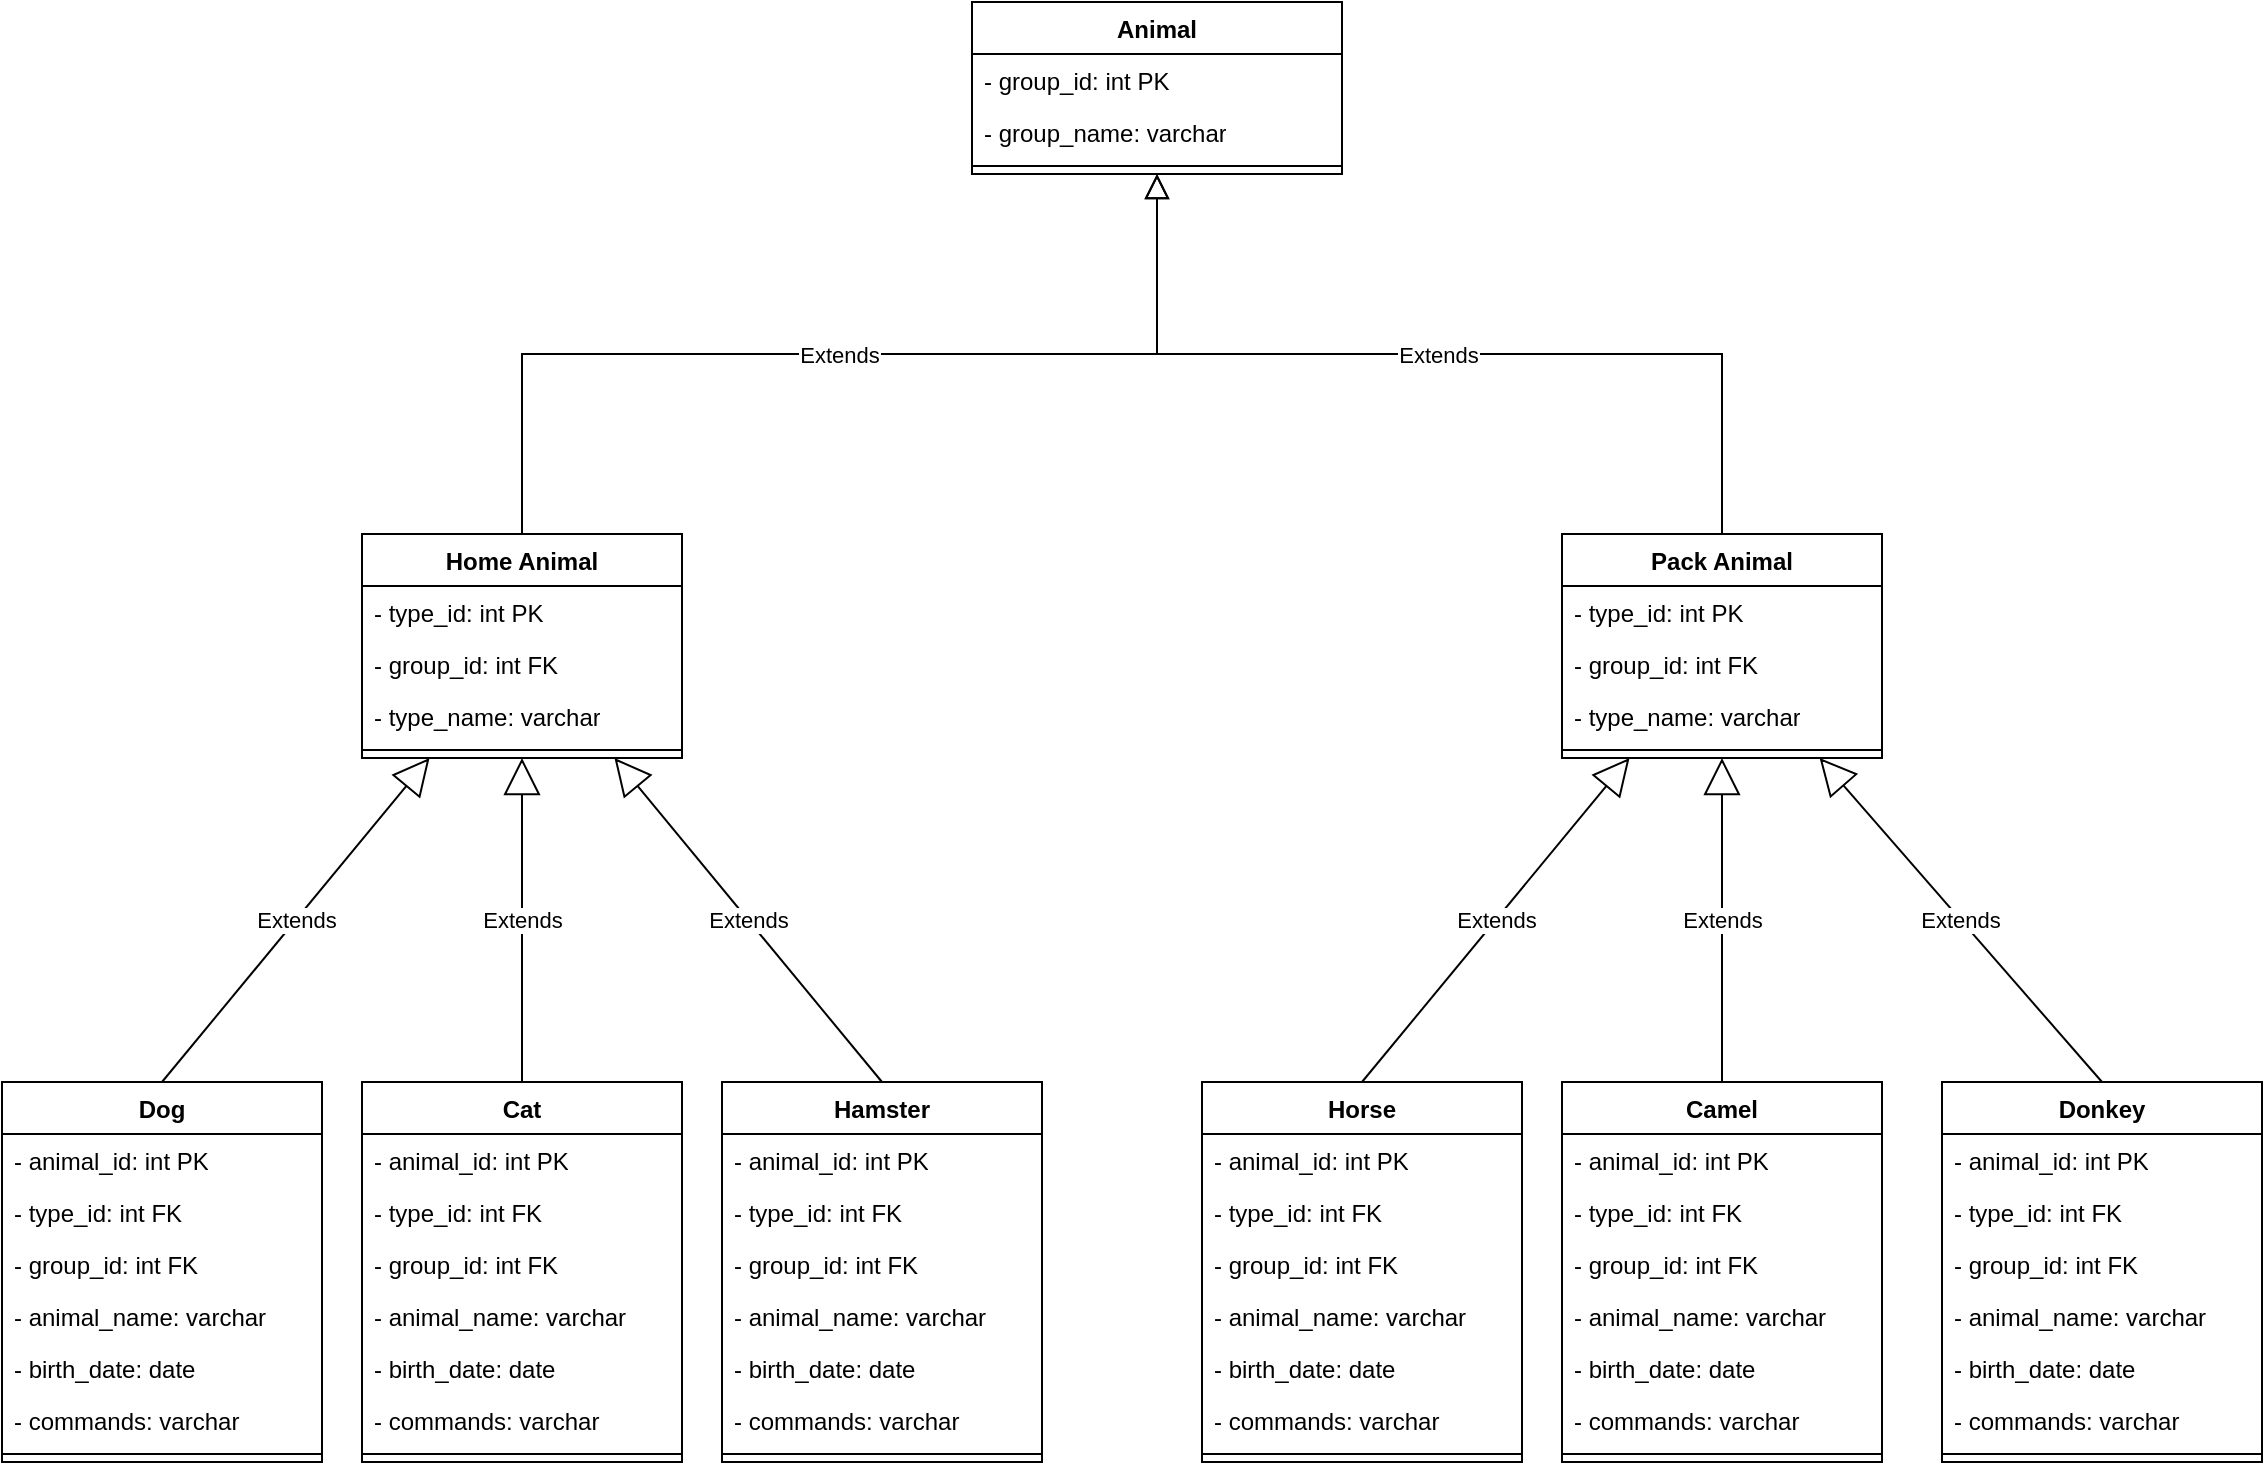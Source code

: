 <mxfile version="24.2.7" type="device">
  <diagram id="C5RBs43oDa-KdzZeNtuy" name="Page-1">
    <mxGraphModel dx="1311" dy="666" grid="1" gridSize="10" guides="1" tooltips="1" connect="1" arrows="1" fold="1" page="1" pageScale="1" pageWidth="1169" pageHeight="827" math="0" shadow="0">
      <root>
        <mxCell id="WIyWlLk6GJQsqaUBKTNV-0" />
        <mxCell id="WIyWlLk6GJQsqaUBKTNV-1" parent="WIyWlLk6GJQsqaUBKTNV-0" />
        <mxCell id="zkfFHV4jXpPFQw0GAbJ--12" value="Extends" style="endArrow=block;endSize=10;endFill=0;shadow=0;strokeWidth=1;rounded=0;curved=0;edgeStyle=elbowEdgeStyle;elbow=vertical;exitX=0.5;exitY=0;exitDx=0;exitDy=0;" parent="WIyWlLk6GJQsqaUBKTNV-1" source="efwvmlFI9Zh6J3mrvMHq-28" target="efwvmlFI9Zh6J3mrvMHq-23" edge="1">
          <mxGeometry width="160" relative="1" as="geometry">
            <mxPoint x="230" y="277" as="sourcePoint" />
            <mxPoint x="410" y="165" as="targetPoint" />
          </mxGeometry>
        </mxCell>
        <mxCell id="zkfFHV4jXpPFQw0GAbJ--16" value="Extends" style="endArrow=block;endSize=10;endFill=0;shadow=0;strokeWidth=1;rounded=0;curved=0;edgeStyle=elbowEdgeStyle;elbow=vertical;exitX=0.5;exitY=0;exitDx=0;exitDy=0;" parent="WIyWlLk6GJQsqaUBKTNV-1" source="efwvmlFI9Zh6J3mrvMHq-32" target="efwvmlFI9Zh6J3mrvMHq-23" edge="1">
          <mxGeometry width="160" relative="1" as="geometry">
            <mxPoint x="590" y="277" as="sourcePoint" />
            <mxPoint x="410" y="165" as="targetPoint" />
          </mxGeometry>
        </mxCell>
        <mxCell id="efwvmlFI9Zh6J3mrvMHq-17" value="Extends" style="endArrow=block;endSize=16;endFill=0;html=1;rounded=0;exitX=0.5;exitY=0;exitDx=0;exitDy=0;" parent="WIyWlLk6GJQsqaUBKTNV-1" source="mZx6ZZILbVtilGxUfGwO-8" target="efwvmlFI9Zh6J3mrvMHq-28" edge="1">
          <mxGeometry width="160" relative="1" as="geometry">
            <mxPoint x="95" y="570" as="sourcePoint" />
            <mxPoint x="210" y="400" as="targetPoint" />
          </mxGeometry>
        </mxCell>
        <mxCell id="efwvmlFI9Zh6J3mrvMHq-18" value="Extends" style="endArrow=block;endSize=16;endFill=0;html=1;rounded=0;exitX=0.5;exitY=0;exitDx=0;exitDy=0;" parent="WIyWlLk6GJQsqaUBKTNV-1" source="DU9tRd8xR8YtdWlbHEAD-2" target="efwvmlFI9Zh6J3mrvMHq-28" edge="1">
          <mxGeometry width="160" relative="1" as="geometry">
            <mxPoint x="270" y="570" as="sourcePoint" />
            <mxPoint x="302" y="411" as="targetPoint" />
          </mxGeometry>
        </mxCell>
        <mxCell id="efwvmlFI9Zh6J3mrvMHq-19" value="Extends" style="endArrow=block;endSize=16;endFill=0;html=1;rounded=0;exitX=0.5;exitY=0;exitDx=0;exitDy=0;" parent="WIyWlLk6GJQsqaUBKTNV-1" source="mZx6ZZILbVtilGxUfGwO-37" target="efwvmlFI9Zh6J3mrvMHq-28" edge="1">
          <mxGeometry width="160" relative="1" as="geometry">
            <mxPoint x="470" y="570" as="sourcePoint" />
            <mxPoint x="382" y="417" as="targetPoint" />
          </mxGeometry>
        </mxCell>
        <mxCell id="efwvmlFI9Zh6J3mrvMHq-20" value="Extends" style="endArrow=block;endSize=16;endFill=0;html=1;rounded=0;exitX=0.5;exitY=0;exitDx=0;exitDy=0;" parent="WIyWlLk6GJQsqaUBKTNV-1" source="mZx6ZZILbVtilGxUfGwO-45" target="efwvmlFI9Zh6J3mrvMHq-32" edge="1">
          <mxGeometry width="160" relative="1" as="geometry">
            <mxPoint x="690" y="570" as="sourcePoint" />
            <mxPoint x="572" y="417" as="targetPoint" />
          </mxGeometry>
        </mxCell>
        <mxCell id="efwvmlFI9Zh6J3mrvMHq-21" value="Extends" style="endArrow=block;endSize=16;endFill=0;html=1;rounded=0;" parent="WIyWlLk6GJQsqaUBKTNV-1" source="mZx6ZZILbVtilGxUfGwO-53" target="efwvmlFI9Zh6J3mrvMHq-32" edge="1">
          <mxGeometry width="160" relative="1" as="geometry">
            <mxPoint x="880" y="570" as="sourcePoint" />
            <mxPoint x="690" y="417" as="targetPoint" />
          </mxGeometry>
        </mxCell>
        <mxCell id="efwvmlFI9Zh6J3mrvMHq-22" value="Extends" style="endArrow=block;endSize=16;endFill=0;html=1;rounded=0;exitX=0.5;exitY=0;exitDx=0;exitDy=0;" parent="WIyWlLk6GJQsqaUBKTNV-1" source="mZx6ZZILbVtilGxUfGwO-61" target="efwvmlFI9Zh6J3mrvMHq-32" edge="1">
          <mxGeometry width="160" relative="1" as="geometry">
            <mxPoint x="1070" y="570" as="sourcePoint" />
            <mxPoint x="920" y="410" as="targetPoint" />
          </mxGeometry>
        </mxCell>
        <mxCell id="efwvmlFI9Zh6J3mrvMHq-23" value="Animal" style="swimlane;fontStyle=1;align=center;verticalAlign=top;childLayout=stackLayout;horizontal=1;startSize=26;horizontalStack=0;resizeParent=1;resizeParentMax=0;resizeLast=0;collapsible=1;marginBottom=0;whiteSpace=wrap;html=1;" parent="WIyWlLk6GJQsqaUBKTNV-1" vertex="1">
          <mxGeometry x="505" y="30" width="185" height="86" as="geometry" />
        </mxCell>
        <mxCell id="mZx6ZZILbVtilGxUfGwO-1" value="- group_id: int PK" style="text;strokeColor=none;fillColor=none;align=left;verticalAlign=top;spacingLeft=4;spacingRight=4;overflow=hidden;rotatable=0;points=[[0,0.5],[1,0.5]];portConstraint=eastwest;whiteSpace=wrap;html=1;" vertex="1" parent="efwvmlFI9Zh6J3mrvMHq-23">
          <mxGeometry y="26" width="185" height="26" as="geometry" />
        </mxCell>
        <mxCell id="mZx6ZZILbVtilGxUfGwO-2" value="- group_name: varchar" style="text;strokeColor=none;fillColor=none;align=left;verticalAlign=top;spacingLeft=4;spacingRight=4;overflow=hidden;rotatable=0;points=[[0,0.5],[1,0.5]];portConstraint=eastwest;whiteSpace=wrap;html=1;" vertex="1" parent="efwvmlFI9Zh6J3mrvMHq-23">
          <mxGeometry y="52" width="185" height="26" as="geometry" />
        </mxCell>
        <mxCell id="efwvmlFI9Zh6J3mrvMHq-25" value="" style="line;strokeWidth=1;fillColor=none;align=left;verticalAlign=middle;spacingTop=-1;spacingLeft=3;spacingRight=3;rotatable=0;labelPosition=right;points=[];portConstraint=eastwest;strokeColor=inherit;" parent="efwvmlFI9Zh6J3mrvMHq-23" vertex="1">
          <mxGeometry y="78" width="185" height="8" as="geometry" />
        </mxCell>
        <mxCell id="efwvmlFI9Zh6J3mrvMHq-28" value="Home Animal" style="swimlane;fontStyle=1;align=center;verticalAlign=top;childLayout=stackLayout;horizontal=1;startSize=26;horizontalStack=0;resizeParent=1;resizeParentMax=0;resizeLast=0;collapsible=1;marginBottom=0;whiteSpace=wrap;html=1;" parent="WIyWlLk6GJQsqaUBKTNV-1" vertex="1">
          <mxGeometry x="200" y="296" width="160" height="112" as="geometry" />
        </mxCell>
        <mxCell id="mZx6ZZILbVtilGxUfGwO-12" value="- type_id: int PK" style="text;strokeColor=none;fillColor=none;align=left;verticalAlign=top;spacingLeft=4;spacingRight=4;overflow=hidden;rotatable=0;points=[[0,0.5],[1,0.5]];portConstraint=eastwest;whiteSpace=wrap;html=1;" vertex="1" parent="efwvmlFI9Zh6J3mrvMHq-28">
          <mxGeometry y="26" width="160" height="26" as="geometry" />
        </mxCell>
        <mxCell id="mZx6ZZILbVtilGxUfGwO-11" value="- group_id: int FK" style="text;strokeColor=none;fillColor=none;align=left;verticalAlign=top;spacingLeft=4;spacingRight=4;overflow=hidden;rotatable=0;points=[[0,0.5],[1,0.5]];portConstraint=eastwest;whiteSpace=wrap;html=1;" vertex="1" parent="efwvmlFI9Zh6J3mrvMHq-28">
          <mxGeometry y="52" width="160" height="26" as="geometry" />
        </mxCell>
        <mxCell id="mZx6ZZILbVtilGxUfGwO-13" value="- type_name: varchar" style="text;strokeColor=none;fillColor=none;align=left;verticalAlign=top;spacingLeft=4;spacingRight=4;overflow=hidden;rotatable=0;points=[[0,0.5],[1,0.5]];portConstraint=eastwest;whiteSpace=wrap;html=1;" vertex="1" parent="efwvmlFI9Zh6J3mrvMHq-28">
          <mxGeometry y="78" width="160" height="26" as="geometry" />
        </mxCell>
        <mxCell id="efwvmlFI9Zh6J3mrvMHq-30" value="" style="line;strokeWidth=1;fillColor=none;align=left;verticalAlign=middle;spacingTop=-1;spacingLeft=3;spacingRight=3;rotatable=0;labelPosition=right;points=[];portConstraint=eastwest;strokeColor=inherit;" parent="efwvmlFI9Zh6J3mrvMHq-28" vertex="1">
          <mxGeometry y="104" width="160" height="8" as="geometry" />
        </mxCell>
        <mxCell id="efwvmlFI9Zh6J3mrvMHq-32" value="Pack Animal" style="swimlane;fontStyle=1;align=center;verticalAlign=top;childLayout=stackLayout;horizontal=1;startSize=26;horizontalStack=0;resizeParent=1;resizeParentMax=0;resizeLast=0;collapsible=1;marginBottom=0;whiteSpace=wrap;html=1;" parent="WIyWlLk6GJQsqaUBKTNV-1" vertex="1">
          <mxGeometry x="800" y="296" width="160" height="112" as="geometry" />
        </mxCell>
        <mxCell id="mZx6ZZILbVtilGxUfGwO-69" value="- type_id: int PK" style="text;strokeColor=none;fillColor=none;align=left;verticalAlign=top;spacingLeft=4;spacingRight=4;overflow=hidden;rotatable=0;points=[[0,0.5],[1,0.5]];portConstraint=eastwest;whiteSpace=wrap;html=1;" vertex="1" parent="efwvmlFI9Zh6J3mrvMHq-32">
          <mxGeometry y="26" width="160" height="26" as="geometry" />
        </mxCell>
        <mxCell id="mZx6ZZILbVtilGxUfGwO-70" value="- group_id: int FK" style="text;strokeColor=none;fillColor=none;align=left;verticalAlign=top;spacingLeft=4;spacingRight=4;overflow=hidden;rotatable=0;points=[[0,0.5],[1,0.5]];portConstraint=eastwest;whiteSpace=wrap;html=1;" vertex="1" parent="efwvmlFI9Zh6J3mrvMHq-32">
          <mxGeometry y="52" width="160" height="26" as="geometry" />
        </mxCell>
        <mxCell id="mZx6ZZILbVtilGxUfGwO-71" value="- type_name: varchar" style="text;strokeColor=none;fillColor=none;align=left;verticalAlign=top;spacingLeft=4;spacingRight=4;overflow=hidden;rotatable=0;points=[[0,0.5],[1,0.5]];portConstraint=eastwest;whiteSpace=wrap;html=1;" vertex="1" parent="efwvmlFI9Zh6J3mrvMHq-32">
          <mxGeometry y="78" width="160" height="26" as="geometry" />
        </mxCell>
        <mxCell id="efwvmlFI9Zh6J3mrvMHq-34" value="" style="line;strokeWidth=1;fillColor=none;align=left;verticalAlign=middle;spacingTop=-1;spacingLeft=3;spacingRight=3;rotatable=0;labelPosition=right;points=[];portConstraint=eastwest;strokeColor=inherit;" parent="efwvmlFI9Zh6J3mrvMHq-32" vertex="1">
          <mxGeometry y="104" width="160" height="8" as="geometry" />
        </mxCell>
        <mxCell id="DU9tRd8xR8YtdWlbHEAD-2" value="Cat" style="swimlane;fontStyle=1;align=center;verticalAlign=top;childLayout=stackLayout;horizontal=1;startSize=26;horizontalStack=0;resizeParent=1;resizeParentMax=0;resizeLast=0;collapsible=1;marginBottom=0;whiteSpace=wrap;html=1;" parent="WIyWlLk6GJQsqaUBKTNV-1" vertex="1">
          <mxGeometry x="200" y="570" width="160" height="190" as="geometry" />
        </mxCell>
        <mxCell id="mZx6ZZILbVtilGxUfGwO-31" value="- animal_id: int PK" style="text;strokeColor=none;fillColor=none;align=left;verticalAlign=top;spacingLeft=4;spacingRight=4;overflow=hidden;rotatable=0;points=[[0,0.5],[1,0.5]];portConstraint=eastwest;whiteSpace=wrap;html=1;" vertex="1" parent="DU9tRd8xR8YtdWlbHEAD-2">
          <mxGeometry y="26" width="160" height="26" as="geometry" />
        </mxCell>
        <mxCell id="mZx6ZZILbVtilGxUfGwO-32" value="- type_id: int FK" style="text;strokeColor=none;fillColor=none;align=left;verticalAlign=top;spacingLeft=4;spacingRight=4;overflow=hidden;rotatable=0;points=[[0,0.5],[1,0.5]];portConstraint=eastwest;whiteSpace=wrap;html=1;" vertex="1" parent="DU9tRd8xR8YtdWlbHEAD-2">
          <mxGeometry y="52" width="160" height="26" as="geometry" />
        </mxCell>
        <mxCell id="mZx6ZZILbVtilGxUfGwO-33" value="- group_id: int FK" style="text;strokeColor=none;fillColor=none;align=left;verticalAlign=top;spacingLeft=4;spacingRight=4;overflow=hidden;rotatable=0;points=[[0,0.5],[1,0.5]];portConstraint=eastwest;whiteSpace=wrap;html=1;" vertex="1" parent="DU9tRd8xR8YtdWlbHEAD-2">
          <mxGeometry y="78" width="160" height="26" as="geometry" />
        </mxCell>
        <mxCell id="mZx6ZZILbVtilGxUfGwO-34" value="- animal_name: varchar" style="text;strokeColor=none;fillColor=none;align=left;verticalAlign=top;spacingLeft=4;spacingRight=4;overflow=hidden;rotatable=0;points=[[0,0.5],[1,0.5]];portConstraint=eastwest;whiteSpace=wrap;html=1;" vertex="1" parent="DU9tRd8xR8YtdWlbHEAD-2">
          <mxGeometry y="104" width="160" height="26" as="geometry" />
        </mxCell>
        <mxCell id="mZx6ZZILbVtilGxUfGwO-35" value="- birth_date: date" style="text;strokeColor=none;fillColor=none;align=left;verticalAlign=top;spacingLeft=4;spacingRight=4;overflow=hidden;rotatable=0;points=[[0,0.5],[1,0.5]];portConstraint=eastwest;whiteSpace=wrap;html=1;" vertex="1" parent="DU9tRd8xR8YtdWlbHEAD-2">
          <mxGeometry y="130" width="160" height="26" as="geometry" />
        </mxCell>
        <mxCell id="mZx6ZZILbVtilGxUfGwO-36" value="- commands: varchar" style="text;strokeColor=none;fillColor=none;align=left;verticalAlign=top;spacingLeft=4;spacingRight=4;overflow=hidden;rotatable=0;points=[[0,0.5],[1,0.5]];portConstraint=eastwest;whiteSpace=wrap;html=1;" vertex="1" parent="DU9tRd8xR8YtdWlbHEAD-2">
          <mxGeometry y="156" width="160" height="26" as="geometry" />
        </mxCell>
        <mxCell id="DU9tRd8xR8YtdWlbHEAD-6" value="" style="line;strokeWidth=1;fillColor=none;align=left;verticalAlign=middle;spacingTop=-1;spacingLeft=3;spacingRight=3;rotatable=0;labelPosition=right;points=[];portConstraint=eastwest;strokeColor=inherit;" parent="DU9tRd8xR8YtdWlbHEAD-2" vertex="1">
          <mxGeometry y="182" width="160" height="8" as="geometry" />
        </mxCell>
        <mxCell id="mZx6ZZILbVtilGxUfGwO-8" value="Dog" style="swimlane;fontStyle=1;align=center;verticalAlign=top;childLayout=stackLayout;horizontal=1;startSize=26;horizontalStack=0;resizeParent=1;resizeParentMax=0;resizeLast=0;collapsible=1;marginBottom=0;whiteSpace=wrap;html=1;" vertex="1" parent="WIyWlLk6GJQsqaUBKTNV-1">
          <mxGeometry x="20" y="570" width="160" height="190" as="geometry" />
        </mxCell>
        <mxCell id="mZx6ZZILbVtilGxUfGwO-14" value="- animal_id: int PK" style="text;strokeColor=none;fillColor=none;align=left;verticalAlign=top;spacingLeft=4;spacingRight=4;overflow=hidden;rotatable=0;points=[[0,0.5],[1,0.5]];portConstraint=eastwest;whiteSpace=wrap;html=1;" vertex="1" parent="mZx6ZZILbVtilGxUfGwO-8">
          <mxGeometry y="26" width="160" height="26" as="geometry" />
        </mxCell>
        <mxCell id="mZx6ZZILbVtilGxUfGwO-15" value="- type_id: int FK" style="text;strokeColor=none;fillColor=none;align=left;verticalAlign=top;spacingLeft=4;spacingRight=4;overflow=hidden;rotatable=0;points=[[0,0.5],[1,0.5]];portConstraint=eastwest;whiteSpace=wrap;html=1;" vertex="1" parent="mZx6ZZILbVtilGxUfGwO-8">
          <mxGeometry y="52" width="160" height="26" as="geometry" />
        </mxCell>
        <mxCell id="mZx6ZZILbVtilGxUfGwO-16" value="- group_id: int FK" style="text;strokeColor=none;fillColor=none;align=left;verticalAlign=top;spacingLeft=4;spacingRight=4;overflow=hidden;rotatable=0;points=[[0,0.5],[1,0.5]];portConstraint=eastwest;whiteSpace=wrap;html=1;" vertex="1" parent="mZx6ZZILbVtilGxUfGwO-8">
          <mxGeometry y="78" width="160" height="26" as="geometry" />
        </mxCell>
        <mxCell id="mZx6ZZILbVtilGxUfGwO-17" value="- animal_name: varchar" style="text;strokeColor=none;fillColor=none;align=left;verticalAlign=top;spacingLeft=4;spacingRight=4;overflow=hidden;rotatable=0;points=[[0,0.5],[1,0.5]];portConstraint=eastwest;whiteSpace=wrap;html=1;" vertex="1" parent="mZx6ZZILbVtilGxUfGwO-8">
          <mxGeometry y="104" width="160" height="26" as="geometry" />
        </mxCell>
        <mxCell id="mZx6ZZILbVtilGxUfGwO-10" value="- birth_date: date" style="text;strokeColor=none;fillColor=none;align=left;verticalAlign=top;spacingLeft=4;spacingRight=4;overflow=hidden;rotatable=0;points=[[0,0.5],[1,0.5]];portConstraint=eastwest;whiteSpace=wrap;html=1;" vertex="1" parent="mZx6ZZILbVtilGxUfGwO-8">
          <mxGeometry y="130" width="160" height="26" as="geometry" />
        </mxCell>
        <mxCell id="mZx6ZZILbVtilGxUfGwO-18" value="- commands: varchar" style="text;strokeColor=none;fillColor=none;align=left;verticalAlign=top;spacingLeft=4;spacingRight=4;overflow=hidden;rotatable=0;points=[[0,0.5],[1,0.5]];portConstraint=eastwest;whiteSpace=wrap;html=1;" vertex="1" parent="mZx6ZZILbVtilGxUfGwO-8">
          <mxGeometry y="156" width="160" height="26" as="geometry" />
        </mxCell>
        <mxCell id="mZx6ZZILbVtilGxUfGwO-9" value="" style="line;strokeWidth=1;fillColor=none;align=left;verticalAlign=middle;spacingTop=-1;spacingLeft=3;spacingRight=3;rotatable=0;labelPosition=right;points=[];portConstraint=eastwest;strokeColor=inherit;" vertex="1" parent="mZx6ZZILbVtilGxUfGwO-8">
          <mxGeometry y="182" width="160" height="8" as="geometry" />
        </mxCell>
        <mxCell id="mZx6ZZILbVtilGxUfGwO-37" value="Hamster" style="swimlane;fontStyle=1;align=center;verticalAlign=top;childLayout=stackLayout;horizontal=1;startSize=26;horizontalStack=0;resizeParent=1;resizeParentMax=0;resizeLast=0;collapsible=1;marginBottom=0;whiteSpace=wrap;html=1;" vertex="1" parent="WIyWlLk6GJQsqaUBKTNV-1">
          <mxGeometry x="380" y="570" width="160" height="190" as="geometry" />
        </mxCell>
        <mxCell id="mZx6ZZILbVtilGxUfGwO-38" value="- animal_id: int PK" style="text;strokeColor=none;fillColor=none;align=left;verticalAlign=top;spacingLeft=4;spacingRight=4;overflow=hidden;rotatable=0;points=[[0,0.5],[1,0.5]];portConstraint=eastwest;whiteSpace=wrap;html=1;" vertex="1" parent="mZx6ZZILbVtilGxUfGwO-37">
          <mxGeometry y="26" width="160" height="26" as="geometry" />
        </mxCell>
        <mxCell id="mZx6ZZILbVtilGxUfGwO-39" value="- type_id: int FK" style="text;strokeColor=none;fillColor=none;align=left;verticalAlign=top;spacingLeft=4;spacingRight=4;overflow=hidden;rotatable=0;points=[[0,0.5],[1,0.5]];portConstraint=eastwest;whiteSpace=wrap;html=1;" vertex="1" parent="mZx6ZZILbVtilGxUfGwO-37">
          <mxGeometry y="52" width="160" height="26" as="geometry" />
        </mxCell>
        <mxCell id="mZx6ZZILbVtilGxUfGwO-40" value="- group_id: int FK" style="text;strokeColor=none;fillColor=none;align=left;verticalAlign=top;spacingLeft=4;spacingRight=4;overflow=hidden;rotatable=0;points=[[0,0.5],[1,0.5]];portConstraint=eastwest;whiteSpace=wrap;html=1;" vertex="1" parent="mZx6ZZILbVtilGxUfGwO-37">
          <mxGeometry y="78" width="160" height="26" as="geometry" />
        </mxCell>
        <mxCell id="mZx6ZZILbVtilGxUfGwO-41" value="- animal_name: varchar" style="text;strokeColor=none;fillColor=none;align=left;verticalAlign=top;spacingLeft=4;spacingRight=4;overflow=hidden;rotatable=0;points=[[0,0.5],[1,0.5]];portConstraint=eastwest;whiteSpace=wrap;html=1;" vertex="1" parent="mZx6ZZILbVtilGxUfGwO-37">
          <mxGeometry y="104" width="160" height="26" as="geometry" />
        </mxCell>
        <mxCell id="mZx6ZZILbVtilGxUfGwO-42" value="- birth_date: date" style="text;strokeColor=none;fillColor=none;align=left;verticalAlign=top;spacingLeft=4;spacingRight=4;overflow=hidden;rotatable=0;points=[[0,0.5],[1,0.5]];portConstraint=eastwest;whiteSpace=wrap;html=1;" vertex="1" parent="mZx6ZZILbVtilGxUfGwO-37">
          <mxGeometry y="130" width="160" height="26" as="geometry" />
        </mxCell>
        <mxCell id="mZx6ZZILbVtilGxUfGwO-43" value="- commands: varchar" style="text;strokeColor=none;fillColor=none;align=left;verticalAlign=top;spacingLeft=4;spacingRight=4;overflow=hidden;rotatable=0;points=[[0,0.5],[1,0.5]];portConstraint=eastwest;whiteSpace=wrap;html=1;" vertex="1" parent="mZx6ZZILbVtilGxUfGwO-37">
          <mxGeometry y="156" width="160" height="26" as="geometry" />
        </mxCell>
        <mxCell id="mZx6ZZILbVtilGxUfGwO-44" value="" style="line;strokeWidth=1;fillColor=none;align=left;verticalAlign=middle;spacingTop=-1;spacingLeft=3;spacingRight=3;rotatable=0;labelPosition=right;points=[];portConstraint=eastwest;strokeColor=inherit;" vertex="1" parent="mZx6ZZILbVtilGxUfGwO-37">
          <mxGeometry y="182" width="160" height="8" as="geometry" />
        </mxCell>
        <mxCell id="mZx6ZZILbVtilGxUfGwO-45" value="Horse" style="swimlane;fontStyle=1;align=center;verticalAlign=top;childLayout=stackLayout;horizontal=1;startSize=26;horizontalStack=0;resizeParent=1;resizeParentMax=0;resizeLast=0;collapsible=1;marginBottom=0;whiteSpace=wrap;html=1;" vertex="1" parent="WIyWlLk6GJQsqaUBKTNV-1">
          <mxGeometry x="620" y="570" width="160" height="190" as="geometry" />
        </mxCell>
        <mxCell id="mZx6ZZILbVtilGxUfGwO-46" value="- animal_id: int PK" style="text;strokeColor=none;fillColor=none;align=left;verticalAlign=top;spacingLeft=4;spacingRight=4;overflow=hidden;rotatable=0;points=[[0,0.5],[1,0.5]];portConstraint=eastwest;whiteSpace=wrap;html=1;" vertex="1" parent="mZx6ZZILbVtilGxUfGwO-45">
          <mxGeometry y="26" width="160" height="26" as="geometry" />
        </mxCell>
        <mxCell id="mZx6ZZILbVtilGxUfGwO-47" value="- type_id: int FK" style="text;strokeColor=none;fillColor=none;align=left;verticalAlign=top;spacingLeft=4;spacingRight=4;overflow=hidden;rotatable=0;points=[[0,0.5],[1,0.5]];portConstraint=eastwest;whiteSpace=wrap;html=1;" vertex="1" parent="mZx6ZZILbVtilGxUfGwO-45">
          <mxGeometry y="52" width="160" height="26" as="geometry" />
        </mxCell>
        <mxCell id="mZx6ZZILbVtilGxUfGwO-48" value="- group_id: int FK" style="text;strokeColor=none;fillColor=none;align=left;verticalAlign=top;spacingLeft=4;spacingRight=4;overflow=hidden;rotatable=0;points=[[0,0.5],[1,0.5]];portConstraint=eastwest;whiteSpace=wrap;html=1;" vertex="1" parent="mZx6ZZILbVtilGxUfGwO-45">
          <mxGeometry y="78" width="160" height="26" as="geometry" />
        </mxCell>
        <mxCell id="mZx6ZZILbVtilGxUfGwO-49" value="- animal_name: varchar" style="text;strokeColor=none;fillColor=none;align=left;verticalAlign=top;spacingLeft=4;spacingRight=4;overflow=hidden;rotatable=0;points=[[0,0.5],[1,0.5]];portConstraint=eastwest;whiteSpace=wrap;html=1;" vertex="1" parent="mZx6ZZILbVtilGxUfGwO-45">
          <mxGeometry y="104" width="160" height="26" as="geometry" />
        </mxCell>
        <mxCell id="mZx6ZZILbVtilGxUfGwO-50" value="- birth_date: date" style="text;strokeColor=none;fillColor=none;align=left;verticalAlign=top;spacingLeft=4;spacingRight=4;overflow=hidden;rotatable=0;points=[[0,0.5],[1,0.5]];portConstraint=eastwest;whiteSpace=wrap;html=1;" vertex="1" parent="mZx6ZZILbVtilGxUfGwO-45">
          <mxGeometry y="130" width="160" height="26" as="geometry" />
        </mxCell>
        <mxCell id="mZx6ZZILbVtilGxUfGwO-51" value="- commands: varchar" style="text;strokeColor=none;fillColor=none;align=left;verticalAlign=top;spacingLeft=4;spacingRight=4;overflow=hidden;rotatable=0;points=[[0,0.5],[1,0.5]];portConstraint=eastwest;whiteSpace=wrap;html=1;" vertex="1" parent="mZx6ZZILbVtilGxUfGwO-45">
          <mxGeometry y="156" width="160" height="26" as="geometry" />
        </mxCell>
        <mxCell id="mZx6ZZILbVtilGxUfGwO-52" value="" style="line;strokeWidth=1;fillColor=none;align=left;verticalAlign=middle;spacingTop=-1;spacingLeft=3;spacingRight=3;rotatable=0;labelPosition=right;points=[];portConstraint=eastwest;strokeColor=inherit;" vertex="1" parent="mZx6ZZILbVtilGxUfGwO-45">
          <mxGeometry y="182" width="160" height="8" as="geometry" />
        </mxCell>
        <mxCell id="mZx6ZZILbVtilGxUfGwO-53" value="Camel" style="swimlane;fontStyle=1;align=center;verticalAlign=top;childLayout=stackLayout;horizontal=1;startSize=26;horizontalStack=0;resizeParent=1;resizeParentMax=0;resizeLast=0;collapsible=1;marginBottom=0;whiteSpace=wrap;html=1;" vertex="1" parent="WIyWlLk6GJQsqaUBKTNV-1">
          <mxGeometry x="800" y="570" width="160" height="190" as="geometry" />
        </mxCell>
        <mxCell id="mZx6ZZILbVtilGxUfGwO-54" value="- animal_id: int PK" style="text;strokeColor=none;fillColor=none;align=left;verticalAlign=top;spacingLeft=4;spacingRight=4;overflow=hidden;rotatable=0;points=[[0,0.5],[1,0.5]];portConstraint=eastwest;whiteSpace=wrap;html=1;" vertex="1" parent="mZx6ZZILbVtilGxUfGwO-53">
          <mxGeometry y="26" width="160" height="26" as="geometry" />
        </mxCell>
        <mxCell id="mZx6ZZILbVtilGxUfGwO-55" value="- type_id: int FK" style="text;strokeColor=none;fillColor=none;align=left;verticalAlign=top;spacingLeft=4;spacingRight=4;overflow=hidden;rotatable=0;points=[[0,0.5],[1,0.5]];portConstraint=eastwest;whiteSpace=wrap;html=1;" vertex="1" parent="mZx6ZZILbVtilGxUfGwO-53">
          <mxGeometry y="52" width="160" height="26" as="geometry" />
        </mxCell>
        <mxCell id="mZx6ZZILbVtilGxUfGwO-56" value="- group_id: int FK" style="text;strokeColor=none;fillColor=none;align=left;verticalAlign=top;spacingLeft=4;spacingRight=4;overflow=hidden;rotatable=0;points=[[0,0.5],[1,0.5]];portConstraint=eastwest;whiteSpace=wrap;html=1;" vertex="1" parent="mZx6ZZILbVtilGxUfGwO-53">
          <mxGeometry y="78" width="160" height="26" as="geometry" />
        </mxCell>
        <mxCell id="mZx6ZZILbVtilGxUfGwO-57" value="- animal_name: varchar" style="text;strokeColor=none;fillColor=none;align=left;verticalAlign=top;spacingLeft=4;spacingRight=4;overflow=hidden;rotatable=0;points=[[0,0.5],[1,0.5]];portConstraint=eastwest;whiteSpace=wrap;html=1;" vertex="1" parent="mZx6ZZILbVtilGxUfGwO-53">
          <mxGeometry y="104" width="160" height="26" as="geometry" />
        </mxCell>
        <mxCell id="mZx6ZZILbVtilGxUfGwO-58" value="- birth_date: date" style="text;strokeColor=none;fillColor=none;align=left;verticalAlign=top;spacingLeft=4;spacingRight=4;overflow=hidden;rotatable=0;points=[[0,0.5],[1,0.5]];portConstraint=eastwest;whiteSpace=wrap;html=1;" vertex="1" parent="mZx6ZZILbVtilGxUfGwO-53">
          <mxGeometry y="130" width="160" height="26" as="geometry" />
        </mxCell>
        <mxCell id="mZx6ZZILbVtilGxUfGwO-59" value="- commands: varchar" style="text;strokeColor=none;fillColor=none;align=left;verticalAlign=top;spacingLeft=4;spacingRight=4;overflow=hidden;rotatable=0;points=[[0,0.5],[1,0.5]];portConstraint=eastwest;whiteSpace=wrap;html=1;" vertex="1" parent="mZx6ZZILbVtilGxUfGwO-53">
          <mxGeometry y="156" width="160" height="26" as="geometry" />
        </mxCell>
        <mxCell id="mZx6ZZILbVtilGxUfGwO-60" value="" style="line;strokeWidth=1;fillColor=none;align=left;verticalAlign=middle;spacingTop=-1;spacingLeft=3;spacingRight=3;rotatable=0;labelPosition=right;points=[];portConstraint=eastwest;strokeColor=inherit;" vertex="1" parent="mZx6ZZILbVtilGxUfGwO-53">
          <mxGeometry y="182" width="160" height="8" as="geometry" />
        </mxCell>
        <mxCell id="mZx6ZZILbVtilGxUfGwO-61" value="Donkey" style="swimlane;fontStyle=1;align=center;verticalAlign=top;childLayout=stackLayout;horizontal=1;startSize=26;horizontalStack=0;resizeParent=1;resizeParentMax=0;resizeLast=0;collapsible=1;marginBottom=0;whiteSpace=wrap;html=1;" vertex="1" parent="WIyWlLk6GJQsqaUBKTNV-1">
          <mxGeometry x="990" y="570" width="160" height="190" as="geometry" />
        </mxCell>
        <mxCell id="mZx6ZZILbVtilGxUfGwO-62" value="- animal_id: int PK" style="text;strokeColor=none;fillColor=none;align=left;verticalAlign=top;spacingLeft=4;spacingRight=4;overflow=hidden;rotatable=0;points=[[0,0.5],[1,0.5]];portConstraint=eastwest;whiteSpace=wrap;html=1;" vertex="1" parent="mZx6ZZILbVtilGxUfGwO-61">
          <mxGeometry y="26" width="160" height="26" as="geometry" />
        </mxCell>
        <mxCell id="mZx6ZZILbVtilGxUfGwO-63" value="- type_id: int FK" style="text;strokeColor=none;fillColor=none;align=left;verticalAlign=top;spacingLeft=4;spacingRight=4;overflow=hidden;rotatable=0;points=[[0,0.5],[1,0.5]];portConstraint=eastwest;whiteSpace=wrap;html=1;" vertex="1" parent="mZx6ZZILbVtilGxUfGwO-61">
          <mxGeometry y="52" width="160" height="26" as="geometry" />
        </mxCell>
        <mxCell id="mZx6ZZILbVtilGxUfGwO-64" value="- group_id: int FK" style="text;strokeColor=none;fillColor=none;align=left;verticalAlign=top;spacingLeft=4;spacingRight=4;overflow=hidden;rotatable=0;points=[[0,0.5],[1,0.5]];portConstraint=eastwest;whiteSpace=wrap;html=1;" vertex="1" parent="mZx6ZZILbVtilGxUfGwO-61">
          <mxGeometry y="78" width="160" height="26" as="geometry" />
        </mxCell>
        <mxCell id="mZx6ZZILbVtilGxUfGwO-65" value="- animal_name: varchar" style="text;strokeColor=none;fillColor=none;align=left;verticalAlign=top;spacingLeft=4;spacingRight=4;overflow=hidden;rotatable=0;points=[[0,0.5],[1,0.5]];portConstraint=eastwest;whiteSpace=wrap;html=1;" vertex="1" parent="mZx6ZZILbVtilGxUfGwO-61">
          <mxGeometry y="104" width="160" height="26" as="geometry" />
        </mxCell>
        <mxCell id="mZx6ZZILbVtilGxUfGwO-66" value="- birth_date: date" style="text;strokeColor=none;fillColor=none;align=left;verticalAlign=top;spacingLeft=4;spacingRight=4;overflow=hidden;rotatable=0;points=[[0,0.5],[1,0.5]];portConstraint=eastwest;whiteSpace=wrap;html=1;" vertex="1" parent="mZx6ZZILbVtilGxUfGwO-61">
          <mxGeometry y="130" width="160" height="26" as="geometry" />
        </mxCell>
        <mxCell id="mZx6ZZILbVtilGxUfGwO-67" value="- commands: varchar" style="text;strokeColor=none;fillColor=none;align=left;verticalAlign=top;spacingLeft=4;spacingRight=4;overflow=hidden;rotatable=0;points=[[0,0.5],[1,0.5]];portConstraint=eastwest;whiteSpace=wrap;html=1;" vertex="1" parent="mZx6ZZILbVtilGxUfGwO-61">
          <mxGeometry y="156" width="160" height="26" as="geometry" />
        </mxCell>
        <mxCell id="mZx6ZZILbVtilGxUfGwO-68" value="" style="line;strokeWidth=1;fillColor=none;align=left;verticalAlign=middle;spacingTop=-1;spacingLeft=3;spacingRight=3;rotatable=0;labelPosition=right;points=[];portConstraint=eastwest;strokeColor=inherit;" vertex="1" parent="mZx6ZZILbVtilGxUfGwO-61">
          <mxGeometry y="182" width="160" height="8" as="geometry" />
        </mxCell>
      </root>
    </mxGraphModel>
  </diagram>
</mxfile>
